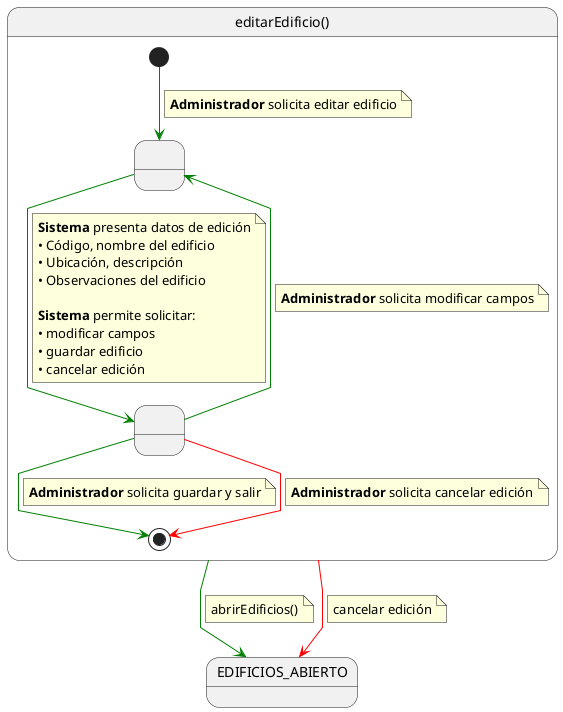 @startuml editarEdificio

skinparam linetype polyline

state editarEdificio as "editarEdificio()" {

    state " " as EditandoDatos
    state " " as GuardandoDatos 

    [*] -[#green]-> EditandoDatos 
    note on link
    <b>Administrador</b> solicita editar edificio
    end note    
    
    EditandoDatos -[#green]-> GuardandoDatos
    note on link
    <b>Sistema</b> presenta datos de edición
    • Código, nombre del edificio
    • Ubicación, descripción
    • Observaciones del edificio
    
    <b>Sistema</b> permite solicitar:
    • modificar campos
    • guardar edificio
    • cancelar edición
    end note
    
    GuardandoDatos -[#green]-> EditandoDatos
    note on link
    <b>Administrador</b> solicita modificar campos
    end note
    
    GuardandoDatos -[#green]-> [*]
    note on link
    <b>Administrador</b> solicita guardar y salir
    end note

    GuardandoDatos -[#red]-> [*]
    note on link
    <b>Administrador</b> solicita cancelar edición
    end note

}

editarEdificio -[#green]-> EDIFICIOS_ABIERTO
note on link
abrirEdificios()
end note

editarEdificio -[#red]-> EDIFICIOS_ABIERTO
note on link
cancelar edición
end note

@enduml